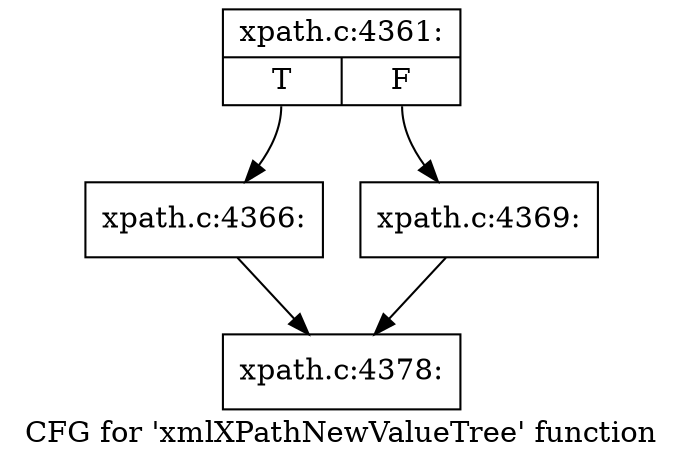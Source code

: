 digraph "CFG for 'xmlXPathNewValueTree' function" {
	label="CFG for 'xmlXPathNewValueTree' function";

	Node0x4815570 [shape=record,label="{xpath.c:4361:|{<s0>T|<s1>F}}"];
	Node0x4815570:s0 -> Node0x4815500;
	Node0x4815570:s1 -> Node0x48177d0;
	Node0x4815500 [shape=record,label="{xpath.c:4366:}"];
	Node0x4815500 -> Node0x4816e60;
	Node0x48177d0 [shape=record,label="{xpath.c:4369:}"];
	Node0x48177d0 -> Node0x4816e60;
	Node0x4816e60 [shape=record,label="{xpath.c:4378:}"];
}
